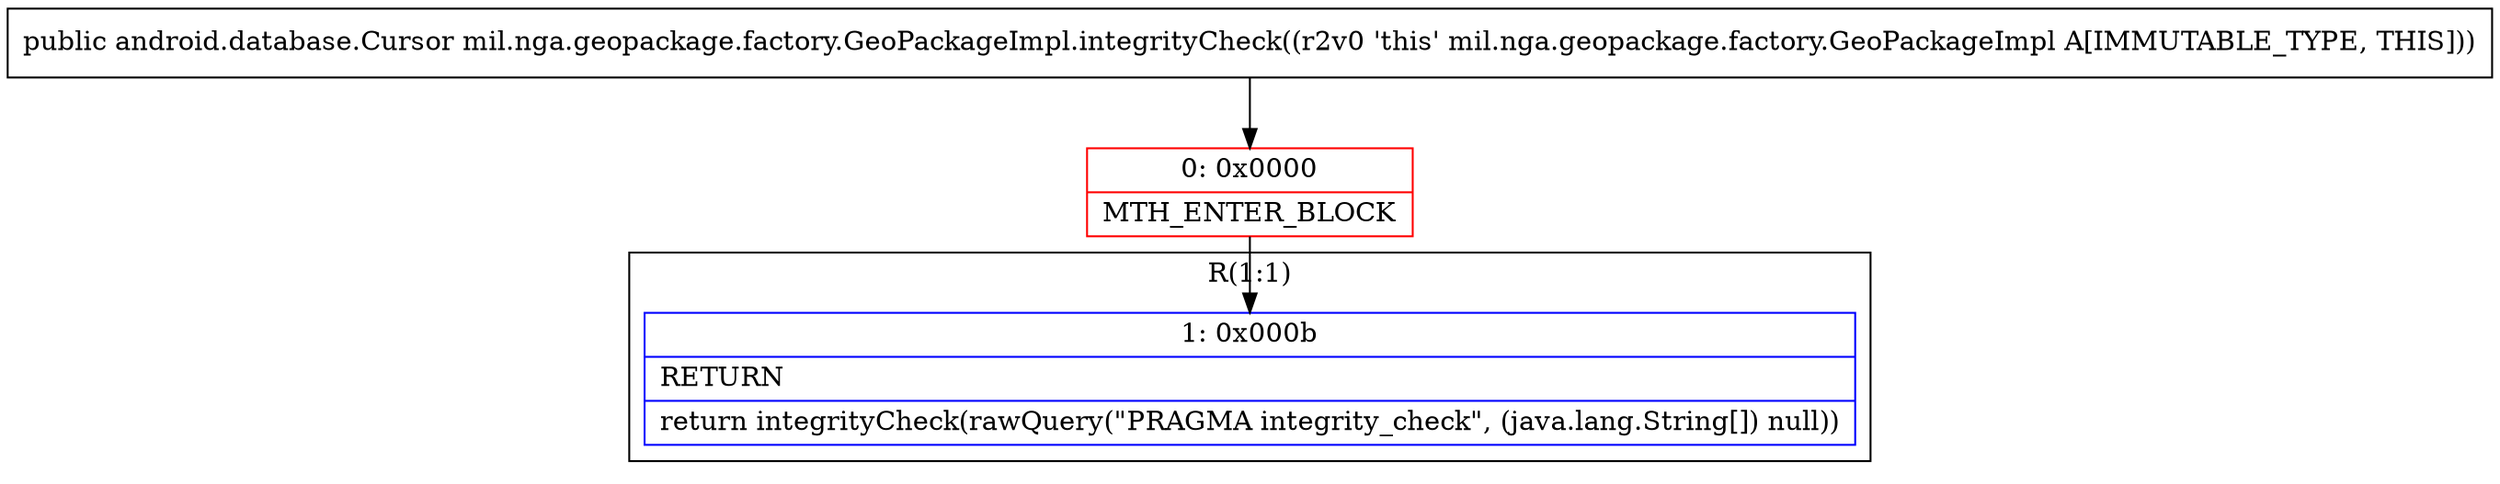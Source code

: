digraph "CFG formil.nga.geopackage.factory.GeoPackageImpl.integrityCheck()Landroid\/database\/Cursor;" {
subgraph cluster_Region_340548566 {
label = "R(1:1)";
node [shape=record,color=blue];
Node_1 [shape=record,label="{1\:\ 0x000b|RETURN\l|return integrityCheck(rawQuery(\"PRAGMA integrity_check\", (java.lang.String[]) null))\l}"];
}
Node_0 [shape=record,color=red,label="{0\:\ 0x0000|MTH_ENTER_BLOCK\l}"];
MethodNode[shape=record,label="{public android.database.Cursor mil.nga.geopackage.factory.GeoPackageImpl.integrityCheck((r2v0 'this' mil.nga.geopackage.factory.GeoPackageImpl A[IMMUTABLE_TYPE, THIS])) }"];
MethodNode -> Node_0;
Node_0 -> Node_1;
}

